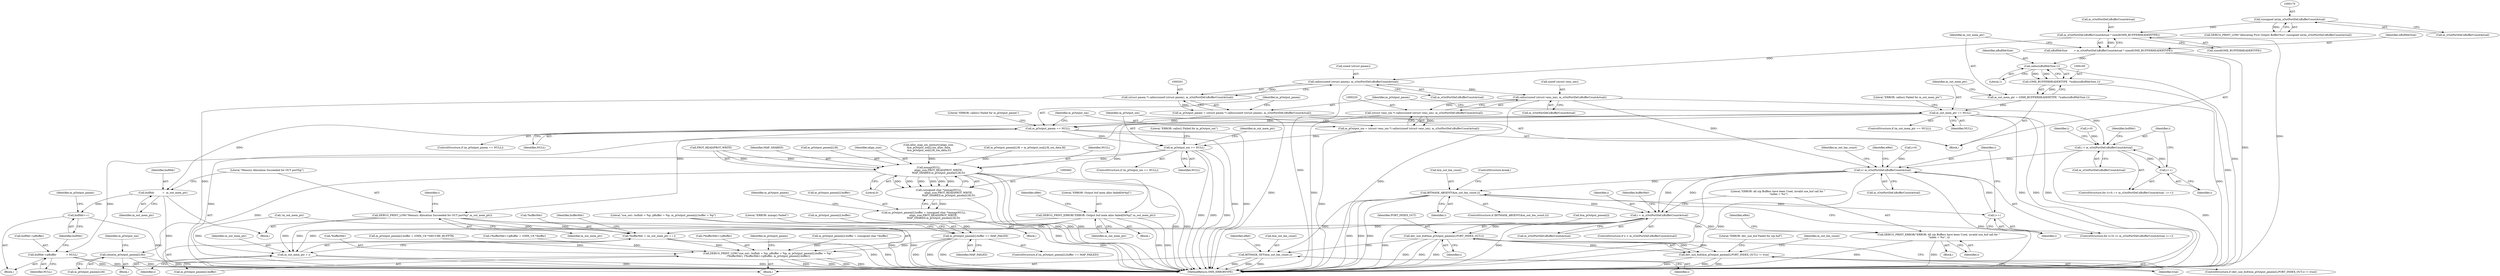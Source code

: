 digraph "0_Android_7558d03e6498e970b761aa44fff6b2c659202d95_2@API" {
"1000176" [label="(Call,m_sOutPortDef.nBufferCountActual * sizeof(OMX_BUFFERHEADERTYPE))"];
"1000169" [label="(Call,(unsigned int)m_sOutPortDef.nBufferCountActual)"];
"1000174" [label="(Call,nBufHdrSize        = m_sOutPortDef.nBufferCountActual * sizeof(OMX_BUFFERHEADERTYPE))"];
"1000186" [label="(Call,calloc(nBufHdrSize,1))"];
"1000184" [label="(Call,(OMX_BUFFERHEADERTYPE  *)calloc(nBufHdrSize,1))"];
"1000182" [label="(Call,m_out_mem_ptr = (OMX_BUFFERHEADERTYPE  *)calloc(nBufHdrSize,1))"];
"1000190" [label="(Call,m_out_mem_ptr == NULL)"];
"1000209" [label="(Call,m_pOutput_pmem == NULL)"];
"1000228" [label="(Call,m_pOutput_ion == NULL)"];
"1000290" [label="(Call,bufHdr->pBuffer            = NULL)"];
"1000493" [label="(Call,mmap(NULL,\n                        align_size,PROT_READ|PROT_WRITE,\n                        MAP_SHARED,m_pOutput_pmem[i].fd,0))"];
"1000491" [label="(Call,(unsigned char *)mmap(NULL,\n                        align_size,PROT_READ|PROT_WRITE,\n                        MAP_SHARED,m_pOutput_pmem[i].fd,0))"];
"1000485" [label="(Call,m_pOutput_pmem[i].buffer = (unsigned char *)mmap(NULL,\n                        align_size,PROT_READ|PROT_WRITE,\n                        MAP_SHARED,m_pOutput_pmem[i].fd,0))"];
"1000507" [label="(Call,m_pOutput_pmem[i].buffer == MAP_FAILED)"];
"1000604" [label="(Call,DEBUG_PRINT_LOW(\"use_out:: bufhdr = %p, pBuffer = %p, m_pOutput_pmem[i].buffer = %p\",\n (*bufferHdr), (*bufferHdr)->pBuffer, m_pOutput_pmem[i].buffer))"];
"1000517" [label="(Call,close(m_pOutput_pmem[i].fd))"];
"1000239" [label="(Call,bufHdr          =  m_out_mem_ptr)"];
"1000295" [label="(Call,bufHdr++)"];
"1000242" [label="(Call,DEBUG_PRINT_LOW(\"Memory Allocation Succeeded for OUT port%p\",m_out_mem_ptr))"];
"1000371" [label="(Call,*bufferHdr = (m_out_mem_ptr + i ))"];
"1000374" [label="(Call,m_out_mem_ptr + i)"];
"1000334" [label="(Call,DEBUG_PRINT_ERROR(\"ERROR: Output buf mem alloc failed[0x%p]\",m_out_mem_ptr))"];
"1000202" [label="(Call,calloc(sizeof (struct pmem), m_sOutPortDef.nBufferCountActual))"];
"1000200" [label="(Call,(struct pmem *) calloc(sizeof (struct pmem), m_sOutPortDef.nBufferCountActual))"];
"1000198" [label="(Call,m_pOutput_pmem = (struct pmem *) calloc(sizeof (struct pmem), m_sOutPortDef.nBufferCountActual))"];
"1000221" [label="(Call,calloc(sizeof (struct venc_ion), m_sOutPortDef.nBufferCountActual))"];
"1000219" [label="(Call,(struct venc_ion *) calloc(sizeof (struct venc_ion), m_sOutPortDef.nBufferCountActual))"];
"1000217" [label="(Call,m_pOutput_ion = (struct venc_ion *) calloc(sizeof (struct venc_ion), m_sOutPortDef.nBufferCountActual))"];
"1000249" [label="(Call,i < m_sOutPortDef.nBufferCountActual)"];
"1000254" [label="(Call,i++)"];
"1000344" [label="(Call,i< m_sOutPortDef.nBufferCountActual)"];
"1000353" [label="(Call,BITMASK_ABSENT(&m_out_bm_count,i))"];
"1000349" [label="(Call,i++)"];
"1000365" [label="(Call,i < m_sOutPortDef.nBufferCountActual)"];
"1000619" [label="(Call,dev_use_buf(&m_pOutput_pmem[i],PORT_INDEX_OUT,i))"];
"1000618" [label="(Call,dev_use_buf(&m_pOutput_pmem[i],PORT_INDEX_OUT,i) != true)"];
"1000632" [label="(Call,BITMASK_SET(&m_out_bm_count,i))"];
"1000638" [label="(Call,DEBUG_PRINT_ERROR(\"ERROR: All o/p Buffers have been Used, invalid use_buf call for \"\n \"index = %u\", i))"];
"1000625" [label="(Identifier,i)"];
"1000219" [label="(Call,(struct venc_ion *) calloc(sizeof (struct venc_ion), m_sOutPortDef.nBufferCountActual))"];
"1000604" [label="(Call,DEBUG_PRINT_LOW(\"use_out:: bufhdr = %p, pBuffer = %p, m_pOutput_pmem[i].buffer = %p\",\n (*bufferHdr), (*bufferHdr)->pBuffer, m_pOutput_pmem[i].buffer))"];
"1000484" [label="(Block,)"];
"1000203" [label="(Call,sizeof (struct pmem))"];
"1000221" [label="(Call,calloc(sizeof (struct venc_ion), m_sOutPortDef.nBufferCountActual))"];
"1000500" [label="(Call,m_pOutput_pmem[i].fd)"];
"1000242" [label="(Call,DEBUG_PRINT_LOW(\"Memory Allocation Succeeded for OUT port%p\",m_out_mem_ptr))"];
"1000218" [label="(Identifier,m_pOutput_ion)"];
"1000246" [label="(Call,i=0)"];
"1000214" [label="(Literal,\"ERROR: calloc() Failed for m_pOutput_pmem\")"];
"1000377" [label="(Call,(*bufferHdr)->pBuffer = (OMX_U8 *)buffer)"];
"1000605" [label="(Literal,\"use_out:: bufhdr = %p, pBuffer = %p, m_pOutput_pmem[i].buffer = %p\")"];
"1000624" [label="(Identifier,PORT_INDEX_OUT)"];
"1000217" [label="(Call,m_pOutput_ion = (struct venc_ion *) calloc(sizeof (struct venc_ion), m_sOutPortDef.nBufferCountActual))"];
"1000380" [label="(Identifier,bufferHdr)"];
"1000356" [label="(Identifier,i)"];
"1000189" [label="(ControlStructure,if (m_out_mem_ptr == NULL))"];
"1000192" [label="(Identifier,NULL)"];
"1000290" [label="(Call,bufHdr->pBuffer            = NULL)"];
"1000608" [label="(Call,(*bufferHdr)->pBuffer)"];
"1000374" [label="(Call,m_out_mem_ptr + i)"];
"1000169" [label="(Call,(unsigned int)m_sOutPortDef.nBufferCountActual)"];
"1000495" [label="(Identifier,align_size)"];
"1000491" [label="(Call,(unsigned char *)mmap(NULL,\n                        align_size,PROT_READ|PROT_WRITE,\n                        MAP_SHARED,m_pOutput_pmem[i].fd,0))"];
"1000238" [label="(Block,)"];
"1000209" [label="(Call,m_pOutput_pmem == NULL)"];
"1000195" [label="(Literal,\"ERROR: calloc() Failed for m_out_mem_ptr\")"];
"1000296" [label="(Identifier,bufHdr)"];
"1000510" [label="(Identifier,m_pOutput_pmem)"];
"1000167" [label="(Call,DEBUG_PRINT_LOW(\"Allocating First Output Buffer(%u)\",(unsigned int)m_sOutPortDef.nBufferCountActual))"];
"1000180" [label="(Call,sizeof(OMX_BUFFERHEADERTYPE))"];
"1000415" [label="(Call,alloc_map_ion_memory(align_size,\n &m_pOutput_ion[i].ion_alloc_data,\n &m_pOutput_ion[i].fd_ion_data,0))"];
"1000353" [label="(Call,BITMASK_ABSENT(&m_out_bm_count,i))"];
"1000370" [label="(Block,)"];
"1000191" [label="(Identifier,m_out_mem_ptr)"];
"1000645" [label="(Identifier,eRet)"];
"1000187" [label="(Identifier,nBufHdrSize)"];
"1000177" [label="(Call,m_sOutPortDef.nBufferCountActual)"];
"1000639" [label="(Literal,\"ERROR: All o/p Buffers have been Used, invalid use_buf call for \"\n \"index = %u\")"];
"1000346" [label="(Call,m_sOutPortDef.nBufferCountActual)"];
"1000642" [label="(Identifier,eRet)"];
"1000294" [label="(Identifier,NULL)"];
"1000443" [label="(Call,m_pOutput_pmem[i].fd = m_pOutput_ion[i].fd_ion_data.fd)"];
"1000291" [label="(Call,bufHdr->pBuffer)"];
"1000251" [label="(Call,m_sOutPortDef.nBufferCountActual)"];
"1000259" [label="(Identifier,bufHdr)"];
"1000208" [label="(ControlStructure,if (m_pOutput_pmem == NULL))"];
"1000626" [label="(Identifier,true)"];
"1000244" [label="(Identifier,m_out_mem_ptr)"];
"1000249" [label="(Call,i < m_sOutPortDef.nBufferCountActual)"];
"1000237" [label="(Identifier,m_out_mem_ptr)"];
"1000240" [label="(Identifier,bufHdr)"];
"1000622" [label="(Identifier,m_pOutput_pmem)"];
"1000171" [label="(Call,m_sOutPortDef.nBufferCountActual)"];
"1000518" [label="(Call,m_pOutput_pmem[i].fd)"];
"1000241" [label="(Identifier,m_out_mem_ptr)"];
"1000349" [label="(Call,i++)"];
"1000619" [label="(Call,dev_use_buf(&m_pOutput_pmem[i],PORT_INDEX_OUT,i))"];
"1000182" [label="(Call,m_out_mem_ptr = (OMX_BUFFERHEADERTYPE  *)calloc(nBufHdrSize,1))"];
"1000183" [label="(Identifier,m_out_mem_ptr)"];
"1000200" [label="(Call,(struct pmem *) calloc(sizeof (struct pmem), m_sOutPortDef.nBufferCountActual))"];
"1000361" [label="(Identifier,eRet)"];
"1000634" [label="(Identifier,m_out_bm_count)"];
"1000184" [label="(Call,(OMX_BUFFERHEADERTYPE  *)calloc(nBufHdrSize,1))"];
"1000637" [label="(Block,)"];
"1000336" [label="(Identifier,m_out_mem_ptr)"];
"1000256" [label="(Block,)"];
"1000205" [label="(Call,m_sOutPortDef.nBufferCountActual)"];
"1000245" [label="(ControlStructure,for (i=0; i < m_sOutPortDef.nBufferCountActual ; i++))"];
"1000224" [label="(Call,m_sOutPortDef.nBufferCountActual)"];
"1000295" [label="(Call,bufHdr++)"];
"1000352" [label="(ControlStructure,if (BITMASK_ABSENT(&m_out_bm_count,i)))"];
"1000157" [label="(Call,!m_out_mem_ptr)"];
"1000340" [label="(ControlStructure,for (i=0; i< m_sOutPortDef.nBufferCountActual; i++))"];
"1000186" [label="(Call,calloc(nBufHdrSize,1))"];
"1000584" [label="(Call,m_pOutput_pmem[i].buffer = (unsigned char *)buffer)"];
"1000633" [label="(Call,&m_out_bm_count)"];
"1000365" [label="(Call,i < m_sOutPortDef.nBufferCountActual)"];
"1000606" [label="(Call,*bufferHdr)"];
"1000366" [label="(Identifier,i)"];
"1000300" [label="(Identifier,m_pOutput_pmem)"];
"1000635" [label="(Identifier,i)"];
"1000210" [label="(Identifier,m_pOutput_pmem)"];
"1000239" [label="(Call,bufHdr          =  m_out_mem_ptr)"];
"1000354" [label="(Call,&m_out_bm_count)"];
"1000640" [label="(Identifier,i)"];
"1000507" [label="(Call,m_pOutput_pmem[i].buffer == MAP_FAILED)"];
"1000335" [label="(Literal,\"ERROR: Output buf mem alloc failed[0x%p]\")"];
"1000514" [label="(Block,)"];
"1000190" [label="(Call,m_out_mem_ptr == NULL)"];
"1000228" [label="(Call,m_pOutput_ion == NULL)"];
"1000506" [label="(ControlStructure,if (m_pOutput_pmem[i].buffer == MAP_FAILED))"];
"1000227" [label="(ControlStructure,if (m_pOutput_ion == NULL))"];
"1000375" [label="(Identifier,m_out_mem_ptr)"];
"1000342" [label="(Identifier,i)"];
"1000494" [label="(Identifier,NULL)"];
"1000243" [label="(Literal,\"Memory Allocation Succeeded for OUT port%p\")"];
"1000629" [label="(Literal,\"ERROR: dev_use_buf Failed for o/p buf\")"];
"1000618" [label="(Call,dev_use_buf(&m_pOutput_pmem[i],PORT_INDEX_OUT,i) != true)"];
"1000341" [label="(Call,i=0)"];
"1000638" [label="(Call,DEBUG_PRINT_ERROR(\"ERROR: All o/p Buffers have been Used, invalid use_buf call for \"\n \"index = %u\", i))"];
"1000199" [label="(Identifier,m_pOutput_pmem)"];
"1000176" [label="(Call,m_sOutPortDef.nBufferCountActual * sizeof(OMX_BUFFERHEADERTYPE))"];
"1000338" [label="(Identifier,eRet)"];
"1000344" [label="(Call,i< m_sOutPortDef.nBufferCountActual)"];
"1000174" [label="(Call,nBufHdrSize        = m_sOutPortDef.nBufferCountActual * sizeof(OMX_BUFFERHEADERTYPE))"];
"1000372" [label="(Call,*bufferHdr)"];
"1000617" [label="(ControlStructure,if (dev_use_buf(&m_pOutput_pmem[i],PORT_INDEX_OUT,i) != true))"];
"1000472" [label="(Call,m_pOutput_pmem[i].buffer = (OMX_U8 *)SECURE_BUFPTR)"];
"1000355" [label="(Identifier,m_out_bm_count)"];
"1000620" [label="(Call,&m_pOutput_pmem[i])"];
"1000496" [label="(Call,PROT_READ|PROT_WRITE)"];
"1000188" [label="(Literal,1)"];
"1000516" [label="(Literal,\"ERROR: mmap() Failed\")"];
"1000222" [label="(Call,sizeof (struct venc_ion))"];
"1000493" [label="(Call,mmap(NULL,\n                        align_size,PROT_READ|PROT_WRITE,\n                        MAP_SHARED,m_pOutput_pmem[i].fd,0))"];
"1000505" [label="(Literal,0)"];
"1000211" [label="(Identifier,NULL)"];
"1000175" [label="(Identifier,nBufHdrSize)"];
"1000646" [label="(MethodReturn,OMX_ERRORTYPE)"];
"1000508" [label="(Call,m_pOutput_pmem[i].buffer)"];
"1000373" [label="(Identifier,bufferHdr)"];
"1000202" [label="(Call,calloc(sizeof (struct pmem), m_sOutPortDef.nBufferCountActual))"];
"1000233" [label="(Literal,\"ERROR: calloc() Failed for m_pOutput_ion\")"];
"1000230" [label="(Identifier,NULL)"];
"1000229" [label="(Identifier,m_pOutput_ion)"];
"1000367" [label="(Call,m_sOutPortDef.nBufferCountActual)"];
"1000371" [label="(Call,*bufferHdr = (m_out_mem_ptr + i ))"];
"1000254" [label="(Call,i++)"];
"1000485" [label="(Call,m_pOutput_pmem[i].buffer = (unsigned char *)mmap(NULL,\n                        align_size,PROT_READ|PROT_WRITE,\n                        MAP_SHARED,m_pOutput_pmem[i].fd,0))"];
"1000486" [label="(Call,m_pOutput_pmem[i].buffer)"];
"1000334" [label="(Call,DEBUG_PRINT_ERROR(\"ERROR: Output buf mem alloc failed[0x%p]\",m_out_mem_ptr))"];
"1000255" [label="(Identifier,i)"];
"1000513" [label="(Identifier,MAP_FAILED)"];
"1000159" [label="(Block,)"];
"1000517" [label="(Call,close(m_pOutput_pmem[i].fd))"];
"1000376" [label="(Identifier,i)"];
"1000333" [label="(Block,)"];
"1000612" [label="(Call,m_pOutput_pmem[i].buffer)"];
"1000526" [label="(Identifier,m_pOutput_ion)"];
"1000350" [label="(Identifier,i)"];
"1000499" [label="(Identifier,MAP_SHARED)"];
"1000632" [label="(Call,BITMASK_SET(&m_out_bm_count,i))"];
"1000358" [label="(ControlStructure,break;)"];
"1000250" [label="(Identifier,i)"];
"1000247" [label="(Identifier,i)"];
"1000198" [label="(Call,m_pOutput_pmem = (struct pmem *) calloc(sizeof (struct pmem), m_sOutPortDef.nBufferCountActual))"];
"1000364" [label="(ControlStructure,if (i < m_sOutPortDef.nBufferCountActual))"];
"1000345" [label="(Identifier,i)"];
"1000176" -> "1000174"  [label="AST: "];
"1000176" -> "1000180"  [label="CFG: "];
"1000177" -> "1000176"  [label="AST: "];
"1000180" -> "1000176"  [label="AST: "];
"1000174" -> "1000176"  [label="CFG: "];
"1000176" -> "1000646"  [label="DDG: "];
"1000176" -> "1000174"  [label="DDG: "];
"1000169" -> "1000176"  [label="DDG: "];
"1000176" -> "1000202"  [label="DDG: "];
"1000169" -> "1000167"  [label="AST: "];
"1000169" -> "1000171"  [label="CFG: "];
"1000170" -> "1000169"  [label="AST: "];
"1000171" -> "1000169"  [label="AST: "];
"1000167" -> "1000169"  [label="CFG: "];
"1000169" -> "1000167"  [label="DDG: "];
"1000174" -> "1000159"  [label="AST: "];
"1000175" -> "1000174"  [label="AST: "];
"1000183" -> "1000174"  [label="CFG: "];
"1000174" -> "1000646"  [label="DDG: "];
"1000174" -> "1000186"  [label="DDG: "];
"1000186" -> "1000184"  [label="AST: "];
"1000186" -> "1000188"  [label="CFG: "];
"1000187" -> "1000186"  [label="AST: "];
"1000188" -> "1000186"  [label="AST: "];
"1000184" -> "1000186"  [label="CFG: "];
"1000186" -> "1000646"  [label="DDG: "];
"1000186" -> "1000184"  [label="DDG: "];
"1000186" -> "1000184"  [label="DDG: "];
"1000184" -> "1000182"  [label="AST: "];
"1000185" -> "1000184"  [label="AST: "];
"1000182" -> "1000184"  [label="CFG: "];
"1000184" -> "1000646"  [label="DDG: "];
"1000184" -> "1000182"  [label="DDG: "];
"1000182" -> "1000159"  [label="AST: "];
"1000183" -> "1000182"  [label="AST: "];
"1000191" -> "1000182"  [label="CFG: "];
"1000182" -> "1000646"  [label="DDG: "];
"1000182" -> "1000190"  [label="DDG: "];
"1000190" -> "1000189"  [label="AST: "];
"1000190" -> "1000192"  [label="CFG: "];
"1000191" -> "1000190"  [label="AST: "];
"1000192" -> "1000190"  [label="AST: "];
"1000195" -> "1000190"  [label="CFG: "];
"1000199" -> "1000190"  [label="CFG: "];
"1000190" -> "1000646"  [label="DDG: "];
"1000190" -> "1000646"  [label="DDG: "];
"1000190" -> "1000646"  [label="DDG: "];
"1000190" -> "1000209"  [label="DDG: "];
"1000190" -> "1000239"  [label="DDG: "];
"1000190" -> "1000242"  [label="DDG: "];
"1000190" -> "1000334"  [label="DDG: "];
"1000209" -> "1000208"  [label="AST: "];
"1000209" -> "1000211"  [label="CFG: "];
"1000210" -> "1000209"  [label="AST: "];
"1000211" -> "1000209"  [label="AST: "];
"1000214" -> "1000209"  [label="CFG: "];
"1000218" -> "1000209"  [label="CFG: "];
"1000209" -> "1000646"  [label="DDG: "];
"1000209" -> "1000646"  [label="DDG: "];
"1000209" -> "1000646"  [label="DDG: "];
"1000198" -> "1000209"  [label="DDG: "];
"1000209" -> "1000228"  [label="DDG: "];
"1000228" -> "1000227"  [label="AST: "];
"1000228" -> "1000230"  [label="CFG: "];
"1000229" -> "1000228"  [label="AST: "];
"1000230" -> "1000228"  [label="AST: "];
"1000233" -> "1000228"  [label="CFG: "];
"1000237" -> "1000228"  [label="CFG: "];
"1000228" -> "1000646"  [label="DDG: "];
"1000228" -> "1000646"  [label="DDG: "];
"1000228" -> "1000646"  [label="DDG: "];
"1000217" -> "1000228"  [label="DDG: "];
"1000228" -> "1000290"  [label="DDG: "];
"1000228" -> "1000493"  [label="DDG: "];
"1000290" -> "1000256"  [label="AST: "];
"1000290" -> "1000294"  [label="CFG: "];
"1000291" -> "1000290"  [label="AST: "];
"1000294" -> "1000290"  [label="AST: "];
"1000296" -> "1000290"  [label="CFG: "];
"1000290" -> "1000646"  [label="DDG: "];
"1000290" -> "1000646"  [label="DDG: "];
"1000493" -> "1000491"  [label="AST: "];
"1000493" -> "1000505"  [label="CFG: "];
"1000494" -> "1000493"  [label="AST: "];
"1000495" -> "1000493"  [label="AST: "];
"1000496" -> "1000493"  [label="AST: "];
"1000499" -> "1000493"  [label="AST: "];
"1000500" -> "1000493"  [label="AST: "];
"1000505" -> "1000493"  [label="AST: "];
"1000491" -> "1000493"  [label="CFG: "];
"1000493" -> "1000646"  [label="DDG: "];
"1000493" -> "1000646"  [label="DDG: "];
"1000493" -> "1000646"  [label="DDG: "];
"1000493" -> "1000646"  [label="DDG: "];
"1000493" -> "1000646"  [label="DDG: "];
"1000493" -> "1000491"  [label="DDG: "];
"1000493" -> "1000491"  [label="DDG: "];
"1000493" -> "1000491"  [label="DDG: "];
"1000493" -> "1000491"  [label="DDG: "];
"1000493" -> "1000491"  [label="DDG: "];
"1000493" -> "1000491"  [label="DDG: "];
"1000415" -> "1000493"  [label="DDG: "];
"1000496" -> "1000493"  [label="DDG: "];
"1000496" -> "1000493"  [label="DDG: "];
"1000443" -> "1000493"  [label="DDG: "];
"1000493" -> "1000517"  [label="DDG: "];
"1000491" -> "1000485"  [label="AST: "];
"1000492" -> "1000491"  [label="AST: "];
"1000485" -> "1000491"  [label="CFG: "];
"1000491" -> "1000646"  [label="DDG: "];
"1000491" -> "1000485"  [label="DDG: "];
"1000485" -> "1000484"  [label="AST: "];
"1000486" -> "1000485"  [label="AST: "];
"1000510" -> "1000485"  [label="CFG: "];
"1000485" -> "1000646"  [label="DDG: "];
"1000485" -> "1000507"  [label="DDG: "];
"1000507" -> "1000506"  [label="AST: "];
"1000507" -> "1000513"  [label="CFG: "];
"1000508" -> "1000507"  [label="AST: "];
"1000513" -> "1000507"  [label="AST: "];
"1000516" -> "1000507"  [label="CFG: "];
"1000605" -> "1000507"  [label="CFG: "];
"1000507" -> "1000646"  [label="DDG: "];
"1000507" -> "1000646"  [label="DDG: "];
"1000507" -> "1000646"  [label="DDG: "];
"1000507" -> "1000604"  [label="DDG: "];
"1000604" -> "1000370"  [label="AST: "];
"1000604" -> "1000612"  [label="CFG: "];
"1000605" -> "1000604"  [label="AST: "];
"1000606" -> "1000604"  [label="AST: "];
"1000608" -> "1000604"  [label="AST: "];
"1000612" -> "1000604"  [label="AST: "];
"1000622" -> "1000604"  [label="CFG: "];
"1000604" -> "1000646"  [label="DDG: "];
"1000604" -> "1000646"  [label="DDG: "];
"1000604" -> "1000646"  [label="DDG: "];
"1000604" -> "1000646"  [label="DDG: "];
"1000371" -> "1000604"  [label="DDG: "];
"1000377" -> "1000604"  [label="DDG: "];
"1000472" -> "1000604"  [label="DDG: "];
"1000584" -> "1000604"  [label="DDG: "];
"1000517" -> "1000514"  [label="AST: "];
"1000517" -> "1000518"  [label="CFG: "];
"1000518" -> "1000517"  [label="AST: "];
"1000526" -> "1000517"  [label="CFG: "];
"1000517" -> "1000646"  [label="DDG: "];
"1000517" -> "1000646"  [label="DDG: "];
"1000239" -> "1000238"  [label="AST: "];
"1000239" -> "1000241"  [label="CFG: "];
"1000240" -> "1000239"  [label="AST: "];
"1000241" -> "1000239"  [label="AST: "];
"1000243" -> "1000239"  [label="CFG: "];
"1000239" -> "1000646"  [label="DDG: "];
"1000239" -> "1000295"  [label="DDG: "];
"1000295" -> "1000256"  [label="AST: "];
"1000295" -> "1000296"  [label="CFG: "];
"1000296" -> "1000295"  [label="AST: "];
"1000300" -> "1000295"  [label="CFG: "];
"1000295" -> "1000646"  [label="DDG: "];
"1000242" -> "1000238"  [label="AST: "];
"1000242" -> "1000244"  [label="CFG: "];
"1000243" -> "1000242"  [label="AST: "];
"1000244" -> "1000242"  [label="AST: "];
"1000247" -> "1000242"  [label="CFG: "];
"1000242" -> "1000646"  [label="DDG: "];
"1000242" -> "1000646"  [label="DDG: "];
"1000242" -> "1000371"  [label="DDG: "];
"1000242" -> "1000374"  [label="DDG: "];
"1000371" -> "1000370"  [label="AST: "];
"1000371" -> "1000374"  [label="CFG: "];
"1000372" -> "1000371"  [label="AST: "];
"1000374" -> "1000371"  [label="AST: "];
"1000380" -> "1000371"  [label="CFG: "];
"1000371" -> "1000646"  [label="DDG: "];
"1000371" -> "1000646"  [label="DDG: "];
"1000334" -> "1000371"  [label="DDG: "];
"1000157" -> "1000371"  [label="DDG: "];
"1000365" -> "1000371"  [label="DDG: "];
"1000374" -> "1000376"  [label="CFG: "];
"1000375" -> "1000374"  [label="AST: "];
"1000376" -> "1000374"  [label="AST: "];
"1000374" -> "1000646"  [label="DDG: "];
"1000374" -> "1000646"  [label="DDG: "];
"1000334" -> "1000374"  [label="DDG: "];
"1000157" -> "1000374"  [label="DDG: "];
"1000365" -> "1000374"  [label="DDG: "];
"1000334" -> "1000333"  [label="AST: "];
"1000334" -> "1000336"  [label="CFG: "];
"1000335" -> "1000334"  [label="AST: "];
"1000336" -> "1000334"  [label="AST: "];
"1000338" -> "1000334"  [label="CFG: "];
"1000334" -> "1000646"  [label="DDG: "];
"1000334" -> "1000646"  [label="DDG: "];
"1000202" -> "1000200"  [label="AST: "];
"1000202" -> "1000205"  [label="CFG: "];
"1000203" -> "1000202"  [label="AST: "];
"1000205" -> "1000202"  [label="AST: "];
"1000200" -> "1000202"  [label="CFG: "];
"1000202" -> "1000646"  [label="DDG: "];
"1000202" -> "1000200"  [label="DDG: "];
"1000202" -> "1000221"  [label="DDG: "];
"1000200" -> "1000198"  [label="AST: "];
"1000201" -> "1000200"  [label="AST: "];
"1000198" -> "1000200"  [label="CFG: "];
"1000200" -> "1000646"  [label="DDG: "];
"1000200" -> "1000198"  [label="DDG: "];
"1000198" -> "1000159"  [label="AST: "];
"1000199" -> "1000198"  [label="AST: "];
"1000210" -> "1000198"  [label="CFG: "];
"1000198" -> "1000646"  [label="DDG: "];
"1000221" -> "1000219"  [label="AST: "];
"1000221" -> "1000224"  [label="CFG: "];
"1000222" -> "1000221"  [label="AST: "];
"1000224" -> "1000221"  [label="AST: "];
"1000219" -> "1000221"  [label="CFG: "];
"1000221" -> "1000646"  [label="DDG: "];
"1000221" -> "1000219"  [label="DDG: "];
"1000221" -> "1000249"  [label="DDG: "];
"1000221" -> "1000344"  [label="DDG: "];
"1000219" -> "1000217"  [label="AST: "];
"1000220" -> "1000219"  [label="AST: "];
"1000217" -> "1000219"  [label="CFG: "];
"1000219" -> "1000646"  [label="DDG: "];
"1000219" -> "1000217"  [label="DDG: "];
"1000217" -> "1000159"  [label="AST: "];
"1000218" -> "1000217"  [label="AST: "];
"1000229" -> "1000217"  [label="CFG: "];
"1000217" -> "1000646"  [label="DDG: "];
"1000249" -> "1000245"  [label="AST: "];
"1000249" -> "1000251"  [label="CFG: "];
"1000250" -> "1000249"  [label="AST: "];
"1000251" -> "1000249"  [label="AST: "];
"1000259" -> "1000249"  [label="CFG: "];
"1000342" -> "1000249"  [label="CFG: "];
"1000249" -> "1000646"  [label="DDG: "];
"1000254" -> "1000249"  [label="DDG: "];
"1000246" -> "1000249"  [label="DDG: "];
"1000249" -> "1000254"  [label="DDG: "];
"1000249" -> "1000344"  [label="DDG: "];
"1000254" -> "1000245"  [label="AST: "];
"1000254" -> "1000255"  [label="CFG: "];
"1000255" -> "1000254"  [label="AST: "];
"1000250" -> "1000254"  [label="CFG: "];
"1000344" -> "1000340"  [label="AST: "];
"1000344" -> "1000346"  [label="CFG: "];
"1000345" -> "1000344"  [label="AST: "];
"1000346" -> "1000344"  [label="AST: "];
"1000355" -> "1000344"  [label="CFG: "];
"1000361" -> "1000344"  [label="CFG: "];
"1000344" -> "1000646"  [label="DDG: "];
"1000344" -> "1000646"  [label="DDG: "];
"1000344" -> "1000646"  [label="DDG: "];
"1000341" -> "1000344"  [label="DDG: "];
"1000349" -> "1000344"  [label="DDG: "];
"1000344" -> "1000353"  [label="DDG: "];
"1000344" -> "1000365"  [label="DDG: "];
"1000344" -> "1000365"  [label="DDG: "];
"1000353" -> "1000352"  [label="AST: "];
"1000353" -> "1000356"  [label="CFG: "];
"1000354" -> "1000353"  [label="AST: "];
"1000356" -> "1000353"  [label="AST: "];
"1000358" -> "1000353"  [label="CFG: "];
"1000350" -> "1000353"  [label="CFG: "];
"1000353" -> "1000646"  [label="DDG: "];
"1000353" -> "1000646"  [label="DDG: "];
"1000353" -> "1000646"  [label="DDG: "];
"1000353" -> "1000349"  [label="DDG: "];
"1000353" -> "1000365"  [label="DDG: "];
"1000353" -> "1000632"  [label="DDG: "];
"1000349" -> "1000340"  [label="AST: "];
"1000349" -> "1000350"  [label="CFG: "];
"1000350" -> "1000349"  [label="AST: "];
"1000345" -> "1000349"  [label="CFG: "];
"1000365" -> "1000364"  [label="AST: "];
"1000365" -> "1000367"  [label="CFG: "];
"1000366" -> "1000365"  [label="AST: "];
"1000367" -> "1000365"  [label="AST: "];
"1000373" -> "1000365"  [label="CFG: "];
"1000639" -> "1000365"  [label="CFG: "];
"1000365" -> "1000646"  [label="DDG: "];
"1000365" -> "1000646"  [label="DDG: "];
"1000365" -> "1000619"  [label="DDG: "];
"1000365" -> "1000638"  [label="DDG: "];
"1000619" -> "1000618"  [label="AST: "];
"1000619" -> "1000625"  [label="CFG: "];
"1000620" -> "1000619"  [label="AST: "];
"1000624" -> "1000619"  [label="AST: "];
"1000625" -> "1000619"  [label="AST: "];
"1000626" -> "1000619"  [label="CFG: "];
"1000619" -> "1000646"  [label="DDG: "];
"1000619" -> "1000646"  [label="DDG: "];
"1000619" -> "1000646"  [label="DDG: "];
"1000619" -> "1000618"  [label="DDG: "];
"1000619" -> "1000618"  [label="DDG: "];
"1000619" -> "1000618"  [label="DDG: "];
"1000619" -> "1000632"  [label="DDG: "];
"1000618" -> "1000617"  [label="AST: "];
"1000618" -> "1000626"  [label="CFG: "];
"1000626" -> "1000618"  [label="AST: "];
"1000629" -> "1000618"  [label="CFG: "];
"1000634" -> "1000618"  [label="CFG: "];
"1000618" -> "1000646"  [label="DDG: "];
"1000618" -> "1000646"  [label="DDG: "];
"1000618" -> "1000646"  [label="DDG: "];
"1000632" -> "1000370"  [label="AST: "];
"1000632" -> "1000635"  [label="CFG: "];
"1000633" -> "1000632"  [label="AST: "];
"1000635" -> "1000632"  [label="AST: "];
"1000645" -> "1000632"  [label="CFG: "];
"1000632" -> "1000646"  [label="DDG: "];
"1000632" -> "1000646"  [label="DDG: "];
"1000632" -> "1000646"  [label="DDG: "];
"1000638" -> "1000637"  [label="AST: "];
"1000638" -> "1000640"  [label="CFG: "];
"1000639" -> "1000638"  [label="AST: "];
"1000640" -> "1000638"  [label="AST: "];
"1000642" -> "1000638"  [label="CFG: "];
"1000638" -> "1000646"  [label="DDG: "];
"1000638" -> "1000646"  [label="DDG: "];
}
